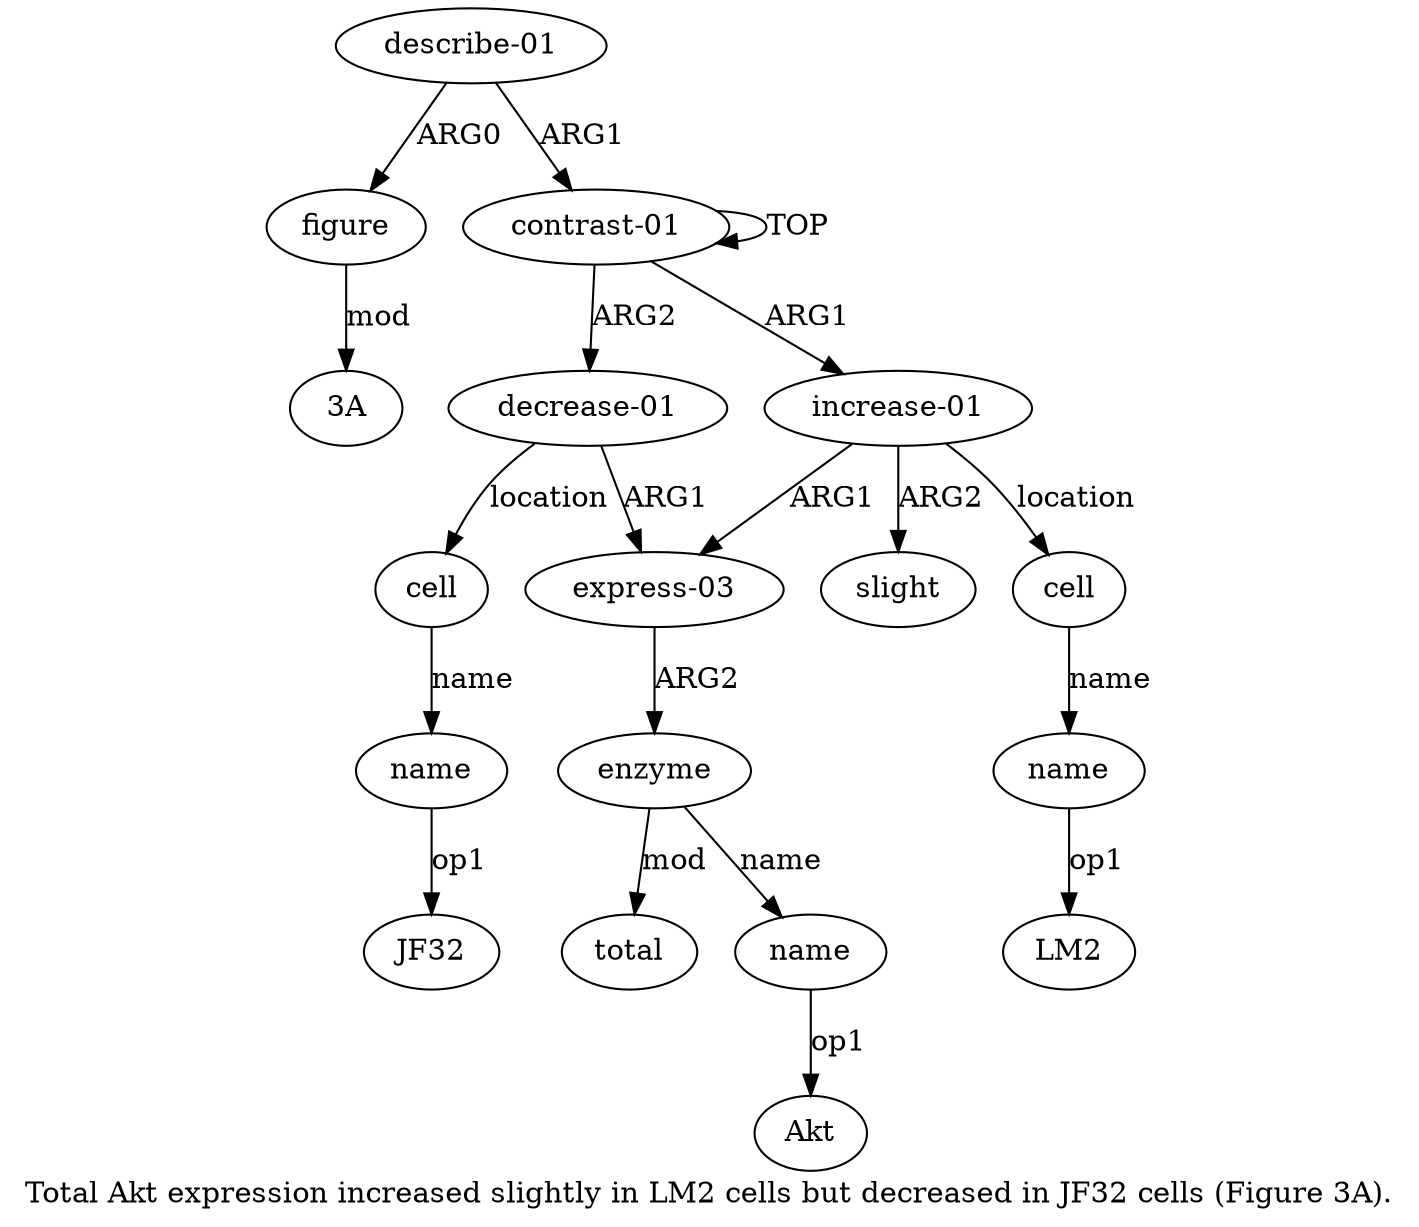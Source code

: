 digraph  {
	graph [label="Total Akt expression increased slightly in LM2 cells but decreased in JF32 cells (Figure 3A)."];
	node [label="\N"];
	a11	 [color=black,
		gold_ind=11,
		gold_label=name,
		label=name,
		test_ind=11,
		test_label=name];
	"a11 JF32"	 [color=black,
		gold_ind=-1,
		gold_label=JF32,
		label=JF32,
		test_ind=-1,
		test_label=JF32];
	a11 -> "a11 JF32" [key=0,
	color=black,
	gold_label=op1,
	label=op1,
	test_label=op1];
a10 [color=black,
	gold_ind=10,
	gold_label=cell,
	label=cell,
	test_ind=10,
	test_label=cell];
a10 -> a11 [key=0,
color=black,
gold_label=name,
label=name,
test_label=name];
a13 [color=black,
gold_ind=13,
gold_label=figure,
label=figure,
test_ind=13,
test_label=figure];
"a13 3A" [color=black,
gold_ind=-1,
gold_label="3A",
label="3A",
test_ind=-1,
test_label="3A"];
a13 -> "a13 3A" [key=0,
color=black,
gold_label=mod,
label=mod,
test_label=mod];
a12 [color=black,
gold_ind=12,
gold_label="describe-01",
label="describe-01",
test_ind=12,
test_label="describe-01"];
a12 -> a13 [key=0,
color=black,
gold_label=ARG0,
label=ARG0,
test_label=ARG0];
a0 [color=black,
gold_ind=0,
gold_label="contrast-01",
label="contrast-01",
test_ind=0,
test_label="contrast-01"];
a12 -> a0 [key=0,
color=black,
gold_label=ARG1,
label=ARG1,
test_label=ARG1];
"a4 Akt" [color=black,
gold_ind=-1,
gold_label=Akt,
label=Akt,
test_ind=-1,
test_label=Akt];
"a8 LM2" [color=black,
gold_ind=-1,
gold_label=LM2,
label=LM2,
test_ind=-1,
test_label=LM2];
a1 [color=black,
gold_ind=1,
gold_label="increase-01",
label="increase-01",
test_ind=1,
test_label="increase-01"];
a2 [color=black,
gold_ind=2,
gold_label="express-03",
label="express-03",
test_ind=2,
test_label="express-03"];
a1 -> a2 [key=0,
color=black,
gold_label=ARG1,
label=ARG1,
test_label=ARG1];
a7 [color=black,
gold_ind=7,
gold_label=cell,
label=cell,
test_ind=7,
test_label=cell];
a1 -> a7 [key=0,
color=black,
gold_label=location,
label=location,
test_label=location];
a6 [color=black,
gold_ind=6,
gold_label=slight,
label=slight,
test_ind=6,
test_label=slight];
a1 -> a6 [key=0,
color=black,
gold_label=ARG2,
label=ARG2,
test_label=ARG2];
a0 -> a1 [key=0,
color=black,
gold_label=ARG1,
label=ARG1,
test_label=ARG1];
a0 -> a0 [key=0,
color=black,
gold_label=TOP,
label=TOP,
test_label=TOP];
a9 [color=black,
gold_ind=9,
gold_label="decrease-01",
label="decrease-01",
test_ind=9,
test_label="decrease-01"];
a0 -> a9 [key=0,
color=black,
gold_label=ARG2,
label=ARG2,
test_label=ARG2];
a3 [color=black,
gold_ind=3,
gold_label=enzyme,
label=enzyme,
test_ind=3,
test_label=enzyme];
a5 [color=black,
gold_ind=5,
gold_label=total,
label=total,
test_ind=5,
test_label=total];
a3 -> a5 [key=0,
color=black,
gold_label=mod,
label=mod,
test_label=mod];
a4 [color=black,
gold_ind=4,
gold_label=name,
label=name,
test_ind=4,
test_label=name];
a3 -> a4 [key=0,
color=black,
gold_label=name,
label=name,
test_label=name];
a2 -> a3 [key=0,
color=black,
gold_label=ARG2,
label=ARG2,
test_label=ARG2];
a4 -> "a4 Akt" [key=0,
color=black,
gold_label=op1,
label=op1,
test_label=op1];
a8 [color=black,
gold_ind=8,
gold_label=name,
label=name,
test_ind=8,
test_label=name];
a7 -> a8 [key=0,
color=black,
gold_label=name,
label=name,
test_label=name];
a9 -> a10 [key=0,
color=black,
gold_label=location,
label=location,
test_label=location];
a9 -> a2 [key=0,
color=black,
gold_label=ARG1,
label=ARG1,
test_label=ARG1];
a8 -> "a8 LM2" [key=0,
color=black,
gold_label=op1,
label=op1,
test_label=op1];
}
